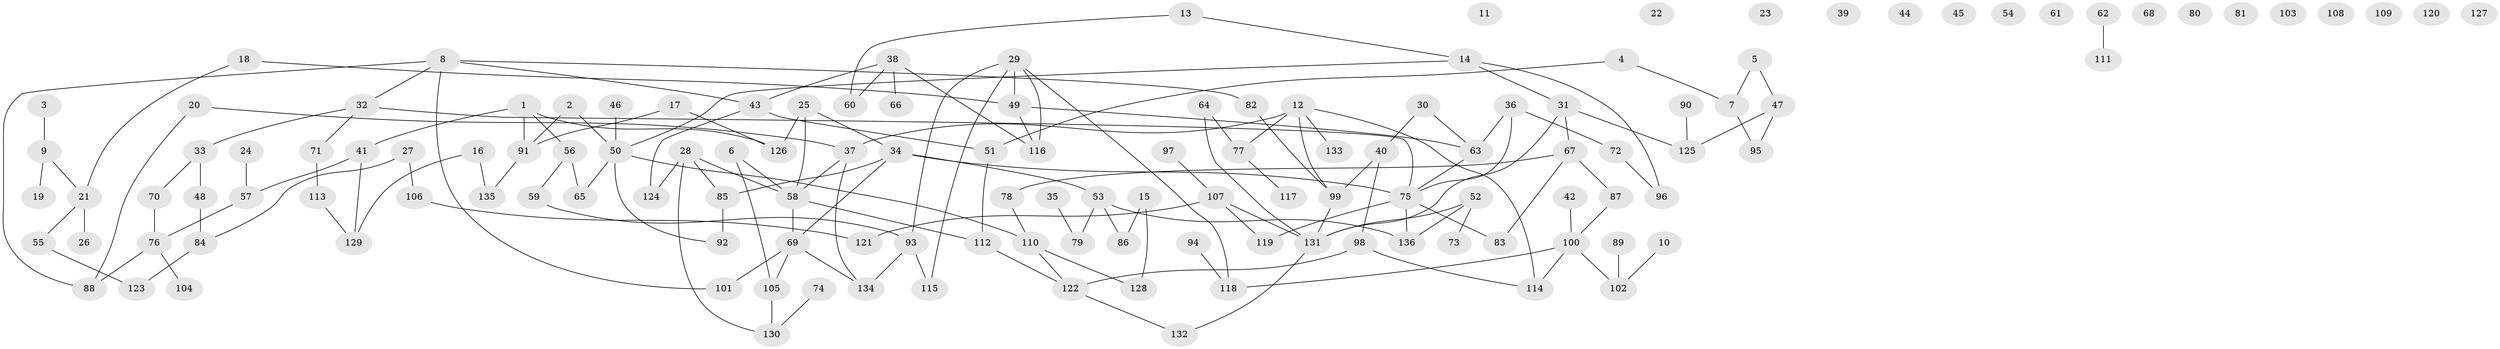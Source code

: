 // Generated by graph-tools (version 1.1) at 2025/38/03/09/25 04:38:52]
// undirected, 136 vertices, 162 edges
graph export_dot {
graph [start="1"]
  node [color=gray90,style=filled];
  1;
  2;
  3;
  4;
  5;
  6;
  7;
  8;
  9;
  10;
  11;
  12;
  13;
  14;
  15;
  16;
  17;
  18;
  19;
  20;
  21;
  22;
  23;
  24;
  25;
  26;
  27;
  28;
  29;
  30;
  31;
  32;
  33;
  34;
  35;
  36;
  37;
  38;
  39;
  40;
  41;
  42;
  43;
  44;
  45;
  46;
  47;
  48;
  49;
  50;
  51;
  52;
  53;
  54;
  55;
  56;
  57;
  58;
  59;
  60;
  61;
  62;
  63;
  64;
  65;
  66;
  67;
  68;
  69;
  70;
  71;
  72;
  73;
  74;
  75;
  76;
  77;
  78;
  79;
  80;
  81;
  82;
  83;
  84;
  85;
  86;
  87;
  88;
  89;
  90;
  91;
  92;
  93;
  94;
  95;
  96;
  97;
  98;
  99;
  100;
  101;
  102;
  103;
  104;
  105;
  106;
  107;
  108;
  109;
  110;
  111;
  112;
  113;
  114;
  115;
  116;
  117;
  118;
  119;
  120;
  121;
  122;
  123;
  124;
  125;
  126;
  127;
  128;
  129;
  130;
  131;
  132;
  133;
  134;
  135;
  136;
  1 -- 41;
  1 -- 56;
  1 -- 91;
  1 -- 126;
  2 -- 50;
  2 -- 91;
  3 -- 9;
  4 -- 7;
  4 -- 51;
  5 -- 7;
  5 -- 47;
  6 -- 58;
  6 -- 105;
  7 -- 95;
  8 -- 32;
  8 -- 43;
  8 -- 82;
  8 -- 88;
  8 -- 101;
  9 -- 19;
  9 -- 21;
  10 -- 102;
  12 -- 37;
  12 -- 77;
  12 -- 99;
  12 -- 114;
  12 -- 133;
  13 -- 14;
  13 -- 60;
  14 -- 31;
  14 -- 50;
  14 -- 96;
  15 -- 86;
  15 -- 128;
  16 -- 129;
  16 -- 135;
  17 -- 91;
  17 -- 126;
  18 -- 21;
  18 -- 49;
  20 -- 37;
  20 -- 88;
  21 -- 26;
  21 -- 55;
  24 -- 57;
  25 -- 34;
  25 -- 58;
  25 -- 126;
  27 -- 84;
  27 -- 106;
  28 -- 58;
  28 -- 85;
  28 -- 124;
  28 -- 130;
  29 -- 49;
  29 -- 93;
  29 -- 115;
  29 -- 116;
  29 -- 118;
  30 -- 40;
  30 -- 63;
  31 -- 67;
  31 -- 125;
  31 -- 131;
  32 -- 33;
  32 -- 71;
  32 -- 75;
  33 -- 48;
  33 -- 70;
  34 -- 53;
  34 -- 69;
  34 -- 75;
  34 -- 85;
  35 -- 79;
  36 -- 63;
  36 -- 72;
  36 -- 75;
  37 -- 58;
  37 -- 134;
  38 -- 43;
  38 -- 60;
  38 -- 66;
  38 -- 116;
  40 -- 98;
  40 -- 99;
  41 -- 57;
  41 -- 129;
  42 -- 100;
  43 -- 51;
  43 -- 124;
  46 -- 50;
  47 -- 95;
  47 -- 125;
  48 -- 84;
  49 -- 63;
  49 -- 116;
  50 -- 65;
  50 -- 92;
  50 -- 110;
  51 -- 112;
  52 -- 73;
  52 -- 131;
  52 -- 136;
  53 -- 79;
  53 -- 86;
  53 -- 136;
  55 -- 123;
  56 -- 59;
  56 -- 65;
  57 -- 76;
  58 -- 69;
  58 -- 112;
  59 -- 93;
  62 -- 111;
  63 -- 75;
  64 -- 77;
  64 -- 131;
  67 -- 78;
  67 -- 83;
  67 -- 87;
  69 -- 101;
  69 -- 105;
  69 -- 134;
  70 -- 76;
  71 -- 113;
  72 -- 96;
  74 -- 130;
  75 -- 83;
  75 -- 119;
  75 -- 136;
  76 -- 88;
  76 -- 104;
  77 -- 117;
  78 -- 110;
  82 -- 99;
  84 -- 123;
  85 -- 92;
  87 -- 100;
  89 -- 102;
  90 -- 125;
  91 -- 135;
  93 -- 115;
  93 -- 134;
  94 -- 118;
  97 -- 107;
  98 -- 114;
  98 -- 122;
  99 -- 131;
  100 -- 102;
  100 -- 114;
  100 -- 118;
  105 -- 130;
  106 -- 121;
  107 -- 119;
  107 -- 121;
  107 -- 131;
  110 -- 122;
  110 -- 128;
  112 -- 122;
  113 -- 129;
  122 -- 132;
  131 -- 132;
}
